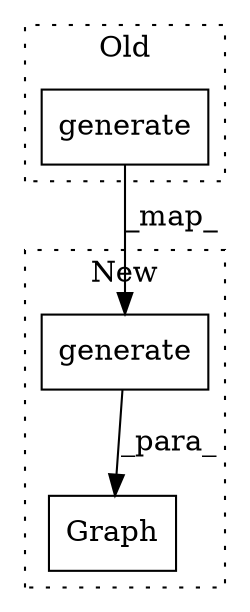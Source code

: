 digraph G {
subgraph cluster0 {
1 [label="generate" a="32" s="1352" l="10" shape="box"];
label = "Old";
style="dotted";
}
subgraph cluster1 {
2 [label="generate" a="32" s="1395" l="10" shape="box"];
3 [label="Graph" a="32" s="1379,1405" l="6,1" shape="box"];
label = "New";
style="dotted";
}
1 -> 2 [label="_map_"];
2 -> 3 [label="_para_"];
}